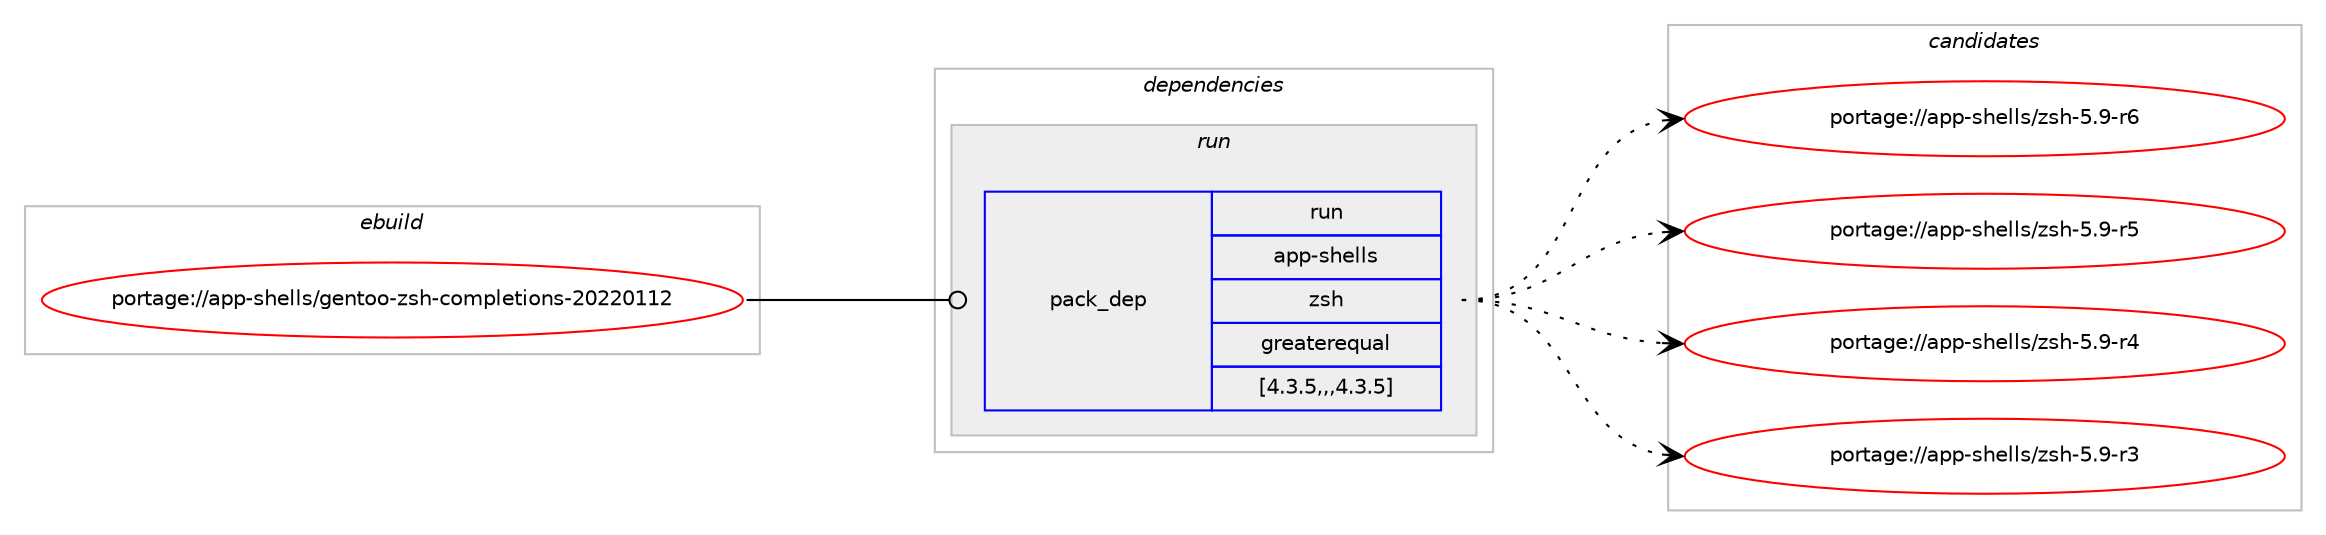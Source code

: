 digraph prolog {

# *************
# Graph options
# *************

newrank=true;
concentrate=true;
compound=true;
graph [rankdir=LR,fontname=Helvetica,fontsize=10,ranksep=1.5];#, ranksep=2.5, nodesep=0.2];
edge  [arrowhead=vee];
node  [fontname=Helvetica,fontsize=10];

# **********
# The ebuild
# **********

subgraph cluster_leftcol {
color=gray;
label=<<i>ebuild</i>>;
id [label="portage://app-shells/gentoo-zsh-completions-20220112", color=red, width=4, href="../app-shells/gentoo-zsh-completions-20220112.svg"];
}

# ****************
# The dependencies
# ****************

subgraph cluster_midcol {
color=gray;
label=<<i>dependencies</i>>;
subgraph cluster_compile {
fillcolor="#eeeeee";
style=filled;
label=<<i>compile</i>>;
}
subgraph cluster_compileandrun {
fillcolor="#eeeeee";
style=filled;
label=<<i>compile and run</i>>;
}
subgraph cluster_run {
fillcolor="#eeeeee";
style=filled;
label=<<i>run</i>>;
subgraph pack37120 {
dependency52089 [label=<<TABLE BORDER="0" CELLBORDER="1" CELLSPACING="0" CELLPADDING="4" WIDTH="220"><TR><TD ROWSPAN="6" CELLPADDING="30">pack_dep</TD></TR><TR><TD WIDTH="110">run</TD></TR><TR><TD>app-shells</TD></TR><TR><TD>zsh</TD></TR><TR><TD>greaterequal</TD></TR><TR><TD>[4.3.5,,,4.3.5]</TD></TR></TABLE>>, shape=none, color=blue];
}
id:e -> dependency52089:w [weight=20,style="solid",arrowhead="odot"];
}
}

# **************
# The candidates
# **************

subgraph cluster_choices {
rank=same;
color=gray;
label=<<i>candidates</i>>;

subgraph choice37120 {
color=black;
nodesep=1;
choice971121124511510410110810811547122115104455346574511454 [label="portage://app-shells/zsh-5.9-r6", color=red, width=4,href="../app-shells/zsh-5.9-r6.svg"];
choice971121124511510410110810811547122115104455346574511453 [label="portage://app-shells/zsh-5.9-r5", color=red, width=4,href="../app-shells/zsh-5.9-r5.svg"];
choice971121124511510410110810811547122115104455346574511452 [label="portage://app-shells/zsh-5.9-r4", color=red, width=4,href="../app-shells/zsh-5.9-r4.svg"];
choice971121124511510410110810811547122115104455346574511451 [label="portage://app-shells/zsh-5.9-r3", color=red, width=4,href="../app-shells/zsh-5.9-r3.svg"];
dependency52089:e -> choice971121124511510410110810811547122115104455346574511454:w [style=dotted,weight="100"];
dependency52089:e -> choice971121124511510410110810811547122115104455346574511453:w [style=dotted,weight="100"];
dependency52089:e -> choice971121124511510410110810811547122115104455346574511452:w [style=dotted,weight="100"];
dependency52089:e -> choice971121124511510410110810811547122115104455346574511451:w [style=dotted,weight="100"];
}
}

}
